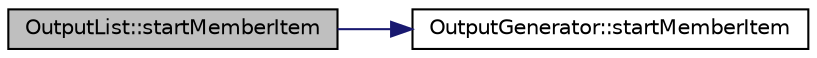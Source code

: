digraph "OutputList::startMemberItem"
{
 // LATEX_PDF_SIZE
  edge [fontname="Helvetica",fontsize="10",labelfontname="Helvetica",labelfontsize="10"];
  node [fontname="Helvetica",fontsize="10",shape=record];
  rankdir="LR";
  Node1 [label="OutputList::startMemberItem",height=0.2,width=0.4,color="black", fillcolor="grey75", style="filled", fontcolor="black",tooltip=" "];
  Node1 -> Node2 [color="midnightblue",fontsize="10",style="solid",fontname="Helvetica"];
  Node2 [label="OutputGenerator::startMemberItem",height=0.2,width=0.4,color="black", fillcolor="white", style="filled",URL="$classOutputGenerator.html#a486b806f33217501349cd8b9dc5f5f8c",tooltip=" "];
}
